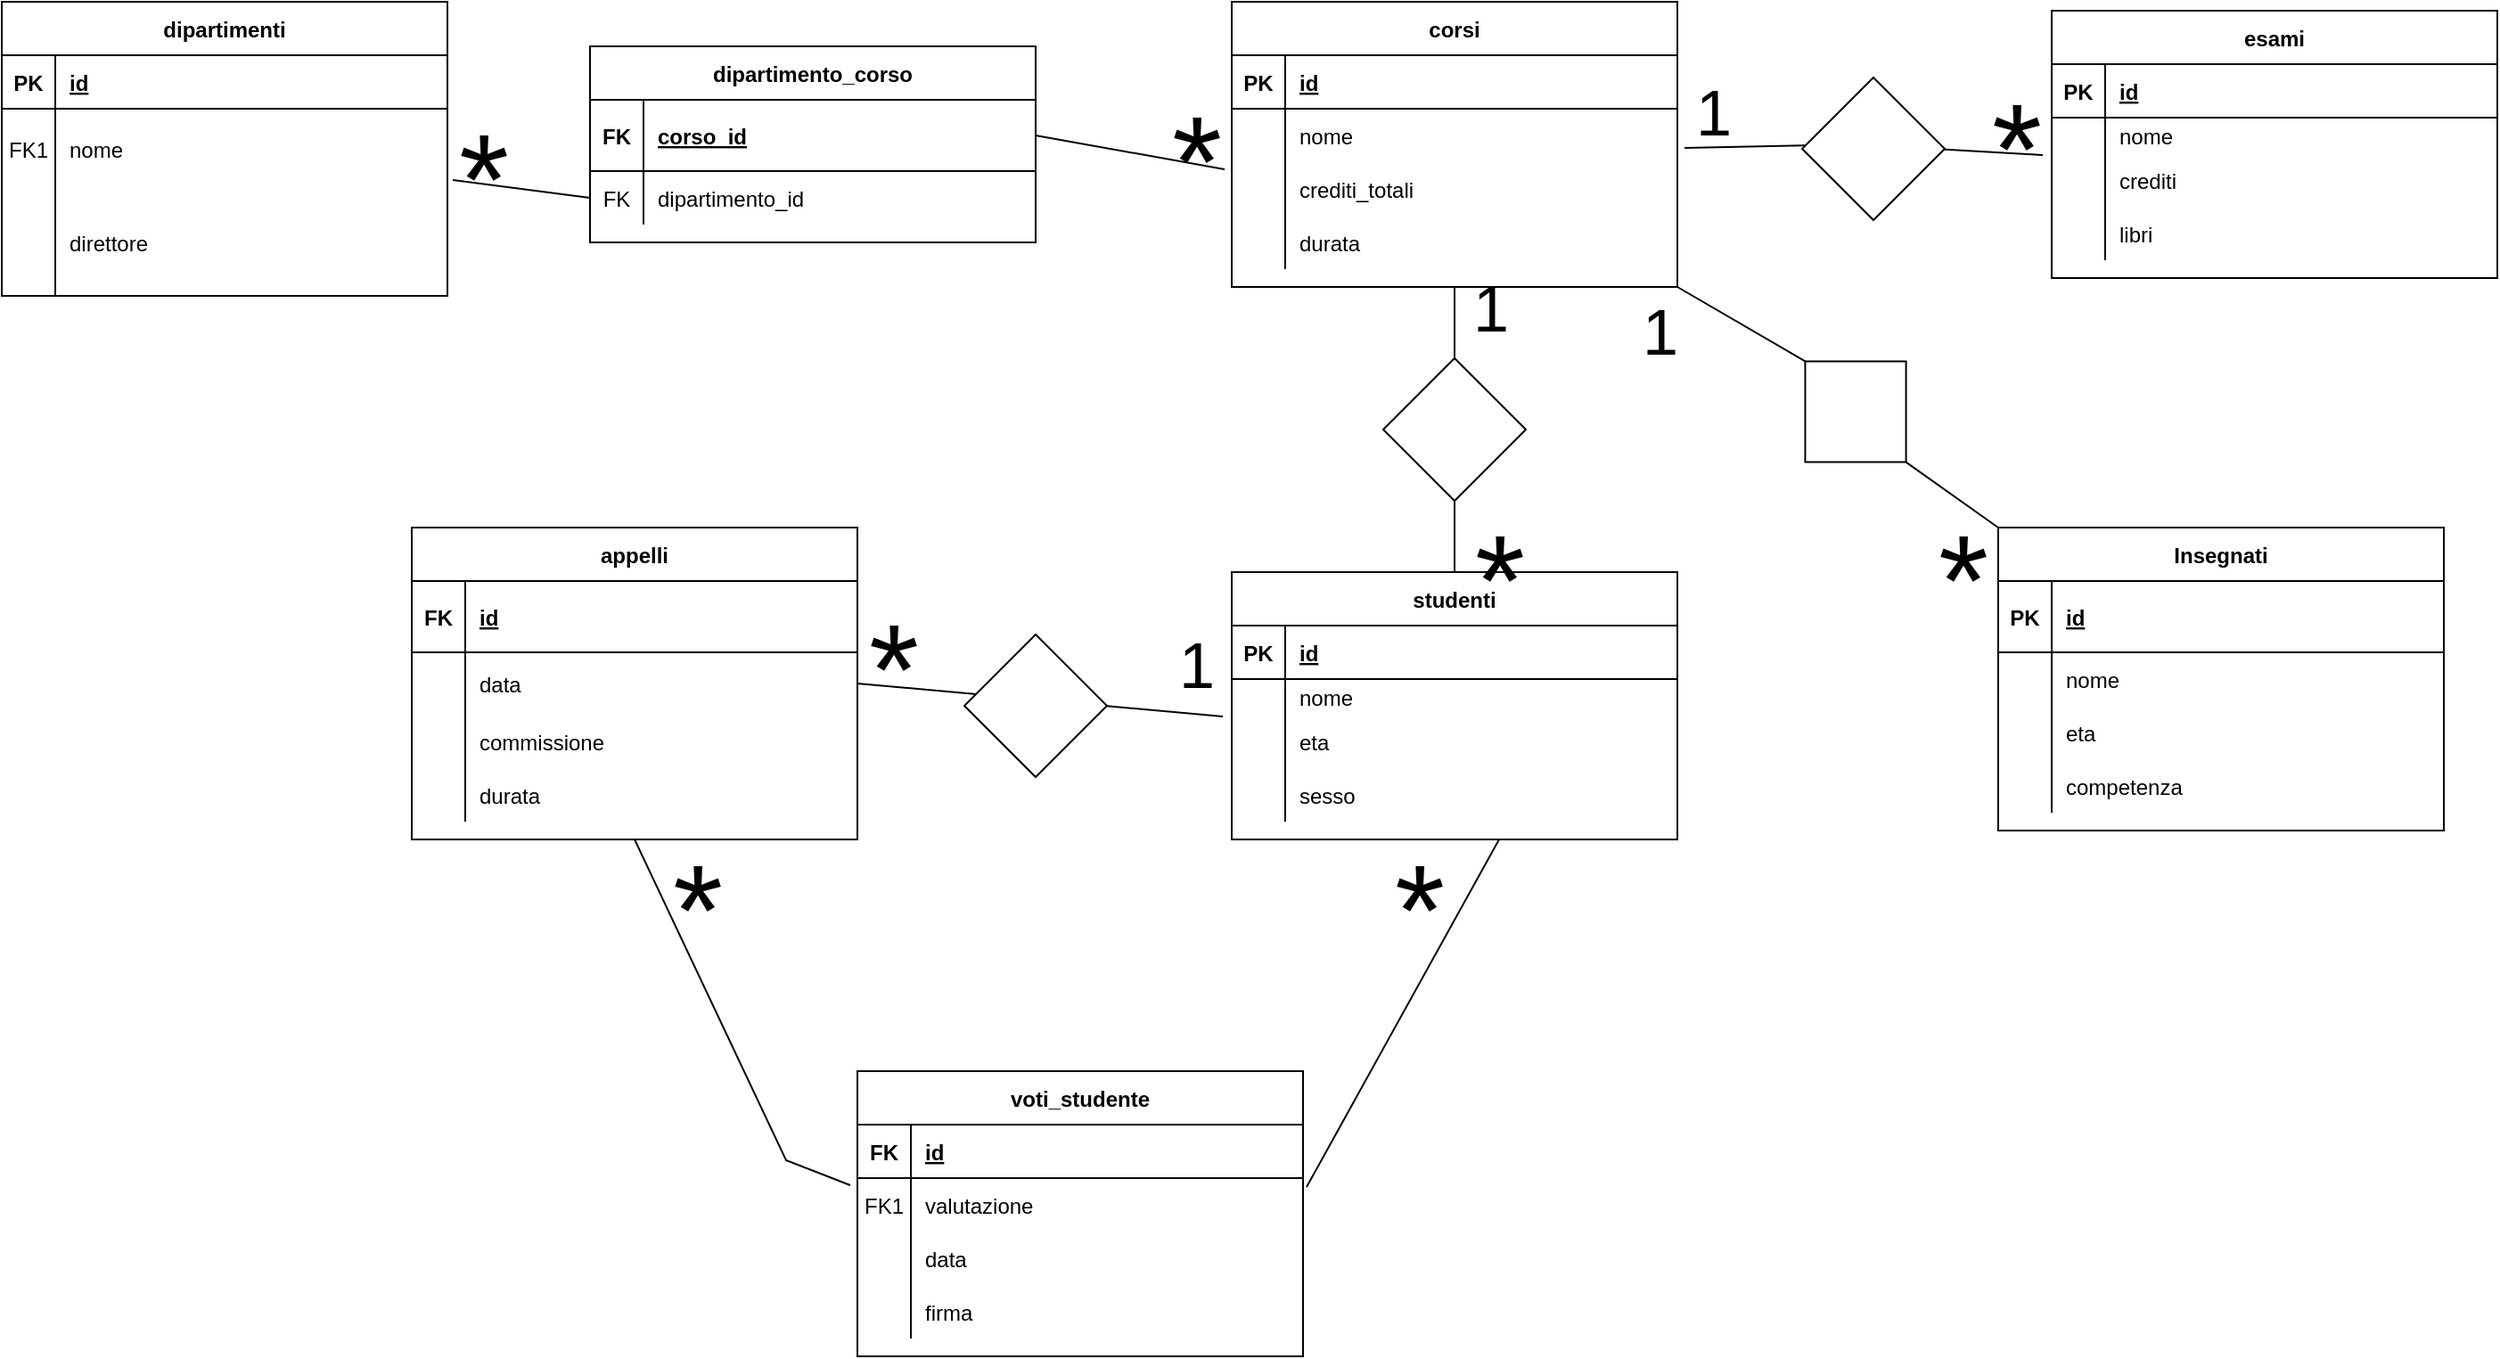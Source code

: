 <mxfile version="16.6.8" type="device"><diagram id="R2lEEEUBdFMjLlhIrx00" name="Page-1"><mxGraphModel dx="1776" dy="614" grid="1" gridSize="10" guides="1" tooltips="1" connect="1" arrows="1" fold="1" page="1" pageScale="1" pageWidth="850" pageHeight="1100" math="0" shadow="0" extFonts="Permanent Marker^https://fonts.googleapis.com/css?family=Permanent+Marker"><root><mxCell id="0"/><mxCell id="1" parent="0"/><mxCell id="C-vyLk0tnHw3VtMMgP7b-2" value="dipartimenti" style="shape=table;startSize=30;container=1;collapsible=1;childLayout=tableLayout;fixedRows=1;rowLines=0;fontStyle=1;align=center;resizeLast=1;" parent="1" vertex="1"><mxGeometry x="-20" y="40" width="250" height="165" as="geometry"/></mxCell><mxCell id="C-vyLk0tnHw3VtMMgP7b-3" value="" style="shape=partialRectangle;collapsible=0;dropTarget=0;pointerEvents=0;fillColor=none;points=[[0,0.5],[1,0.5]];portConstraint=eastwest;top=0;left=0;right=0;bottom=1;" parent="C-vyLk0tnHw3VtMMgP7b-2" vertex="1"><mxGeometry y="30" width="250" height="30" as="geometry"/></mxCell><mxCell id="C-vyLk0tnHw3VtMMgP7b-4" value="PK" style="shape=partialRectangle;overflow=hidden;connectable=0;fillColor=none;top=0;left=0;bottom=0;right=0;fontStyle=1;" parent="C-vyLk0tnHw3VtMMgP7b-3" vertex="1"><mxGeometry width="30" height="30" as="geometry"><mxRectangle width="30" height="30" as="alternateBounds"/></mxGeometry></mxCell><mxCell id="C-vyLk0tnHw3VtMMgP7b-5" value="id" style="shape=partialRectangle;overflow=hidden;connectable=0;fillColor=none;top=0;left=0;bottom=0;right=0;align=left;spacingLeft=6;fontStyle=5;" parent="C-vyLk0tnHw3VtMMgP7b-3" vertex="1"><mxGeometry x="30" width="220" height="30" as="geometry"><mxRectangle width="220" height="30" as="alternateBounds"/></mxGeometry></mxCell><mxCell id="C-vyLk0tnHw3VtMMgP7b-6" value="" style="shape=partialRectangle;collapsible=0;dropTarget=0;pointerEvents=0;fillColor=none;points=[[0,0.5],[1,0.5]];portConstraint=eastwest;top=0;left=0;right=0;bottom=0;" parent="C-vyLk0tnHw3VtMMgP7b-2" vertex="1"><mxGeometry y="60" width="250" height="45" as="geometry"/></mxCell><mxCell id="C-vyLk0tnHw3VtMMgP7b-7" value="FK1" style="shape=partialRectangle;overflow=hidden;connectable=0;fillColor=none;top=0;left=0;bottom=0;right=0;" parent="C-vyLk0tnHw3VtMMgP7b-6" vertex="1"><mxGeometry width="30" height="45" as="geometry"><mxRectangle width="30" height="45" as="alternateBounds"/></mxGeometry></mxCell><mxCell id="C-vyLk0tnHw3VtMMgP7b-8" value="nome" style="shape=partialRectangle;overflow=hidden;connectable=0;fillColor=none;top=0;left=0;bottom=0;right=0;align=left;spacingLeft=6;" parent="C-vyLk0tnHw3VtMMgP7b-6" vertex="1"><mxGeometry x="30" width="220" height="45" as="geometry"><mxRectangle width="220" height="45" as="alternateBounds"/></mxGeometry></mxCell><mxCell id="C-vyLk0tnHw3VtMMgP7b-9" value="" style="shape=partialRectangle;collapsible=0;dropTarget=0;pointerEvents=0;fillColor=none;points=[[0,0.5],[1,0.5]];portConstraint=eastwest;top=0;left=0;right=0;bottom=0;" parent="C-vyLk0tnHw3VtMMgP7b-2" vertex="1"><mxGeometry y="105" width="250" height="60" as="geometry"/></mxCell><mxCell id="C-vyLk0tnHw3VtMMgP7b-10" value="" style="shape=partialRectangle;overflow=hidden;connectable=0;fillColor=none;top=0;left=0;bottom=0;right=0;" parent="C-vyLk0tnHw3VtMMgP7b-9" vertex="1"><mxGeometry width="30" height="60" as="geometry"><mxRectangle width="30" height="60" as="alternateBounds"/></mxGeometry></mxCell><mxCell id="C-vyLk0tnHw3VtMMgP7b-11" value="direttore" style="shape=partialRectangle;overflow=hidden;connectable=0;fillColor=none;top=0;left=0;bottom=0;right=0;align=left;spacingLeft=6;" parent="C-vyLk0tnHw3VtMMgP7b-9" vertex="1"><mxGeometry x="30" width="220" height="60" as="geometry"><mxRectangle width="220" height="60" as="alternateBounds"/></mxGeometry></mxCell><mxCell id="C-vyLk0tnHw3VtMMgP7b-13" value="corsi" style="shape=table;startSize=30;container=1;collapsible=1;childLayout=tableLayout;fixedRows=1;rowLines=0;fontStyle=1;align=center;resizeLast=1;" parent="1" vertex="1"><mxGeometry x="670" y="40" width="250" height="160" as="geometry"/></mxCell><mxCell id="C-vyLk0tnHw3VtMMgP7b-14" value="" style="shape=partialRectangle;collapsible=0;dropTarget=0;pointerEvents=0;fillColor=none;points=[[0,0.5],[1,0.5]];portConstraint=eastwest;top=0;left=0;right=0;bottom=1;" parent="C-vyLk0tnHw3VtMMgP7b-13" vertex="1"><mxGeometry y="30" width="250" height="30" as="geometry"/></mxCell><mxCell id="C-vyLk0tnHw3VtMMgP7b-15" value="PK" style="shape=partialRectangle;overflow=hidden;connectable=0;fillColor=none;top=0;left=0;bottom=0;right=0;fontStyle=1;" parent="C-vyLk0tnHw3VtMMgP7b-14" vertex="1"><mxGeometry width="30" height="30" as="geometry"><mxRectangle width="30" height="30" as="alternateBounds"/></mxGeometry></mxCell><mxCell id="C-vyLk0tnHw3VtMMgP7b-16" value="id" style="shape=partialRectangle;overflow=hidden;connectable=0;fillColor=none;top=0;left=0;bottom=0;right=0;align=left;spacingLeft=6;fontStyle=5;" parent="C-vyLk0tnHw3VtMMgP7b-14" vertex="1"><mxGeometry x="30" width="220" height="30" as="geometry"><mxRectangle width="220" height="30" as="alternateBounds"/></mxGeometry></mxCell><mxCell id="C-vyLk0tnHw3VtMMgP7b-17" value="" style="shape=partialRectangle;collapsible=0;dropTarget=0;pointerEvents=0;fillColor=none;points=[[0,0.5],[1,0.5]];portConstraint=eastwest;top=0;left=0;right=0;bottom=0;" parent="C-vyLk0tnHw3VtMMgP7b-13" vertex="1"><mxGeometry y="60" width="250" height="30" as="geometry"/></mxCell><mxCell id="C-vyLk0tnHw3VtMMgP7b-18" value="" style="shape=partialRectangle;overflow=hidden;connectable=0;fillColor=none;top=0;left=0;bottom=0;right=0;" parent="C-vyLk0tnHw3VtMMgP7b-17" vertex="1"><mxGeometry width="30" height="30" as="geometry"><mxRectangle width="30" height="30" as="alternateBounds"/></mxGeometry></mxCell><mxCell id="C-vyLk0tnHw3VtMMgP7b-19" value="nome" style="shape=partialRectangle;overflow=hidden;connectable=0;fillColor=none;top=0;left=0;bottom=0;right=0;align=left;spacingLeft=6;" parent="C-vyLk0tnHw3VtMMgP7b-17" vertex="1"><mxGeometry x="30" width="220" height="30" as="geometry"><mxRectangle width="220" height="30" as="alternateBounds"/></mxGeometry></mxCell><mxCell id="17m4YTcG2_H-2pUgOj2N-7" value="" style="shape=partialRectangle;collapsible=0;dropTarget=0;pointerEvents=0;fillColor=none;points=[[0,0.5],[1,0.5]];portConstraint=eastwest;top=0;left=0;right=0;bottom=0;" vertex="1" parent="C-vyLk0tnHw3VtMMgP7b-13"><mxGeometry y="90" width="250" height="30" as="geometry"/></mxCell><mxCell id="17m4YTcG2_H-2pUgOj2N-8" value="" style="shape=partialRectangle;overflow=hidden;connectable=0;fillColor=none;top=0;left=0;bottom=0;right=0;" vertex="1" parent="17m4YTcG2_H-2pUgOj2N-7"><mxGeometry width="30" height="30" as="geometry"><mxRectangle width="30" height="30" as="alternateBounds"/></mxGeometry></mxCell><mxCell id="17m4YTcG2_H-2pUgOj2N-9" value="crediti_totali" style="shape=partialRectangle;overflow=hidden;connectable=0;fillColor=none;top=0;left=0;bottom=0;right=0;align=left;spacingLeft=6;" vertex="1" parent="17m4YTcG2_H-2pUgOj2N-7"><mxGeometry x="30" width="220" height="30" as="geometry"><mxRectangle width="220" height="30" as="alternateBounds"/></mxGeometry></mxCell><mxCell id="C-vyLk0tnHw3VtMMgP7b-20" value="" style="shape=partialRectangle;collapsible=0;dropTarget=0;pointerEvents=0;fillColor=none;points=[[0,0.5],[1,0.5]];portConstraint=eastwest;top=0;left=0;right=0;bottom=0;" parent="C-vyLk0tnHw3VtMMgP7b-13" vertex="1"><mxGeometry y="120" width="250" height="30" as="geometry"/></mxCell><mxCell id="C-vyLk0tnHw3VtMMgP7b-21" value="" style="shape=partialRectangle;overflow=hidden;connectable=0;fillColor=none;top=0;left=0;bottom=0;right=0;" parent="C-vyLk0tnHw3VtMMgP7b-20" vertex="1"><mxGeometry width="30" height="30" as="geometry"><mxRectangle width="30" height="30" as="alternateBounds"/></mxGeometry></mxCell><mxCell id="C-vyLk0tnHw3VtMMgP7b-22" value="durata" style="shape=partialRectangle;overflow=hidden;connectable=0;fillColor=none;top=0;left=0;bottom=0;right=0;align=left;spacingLeft=6;" parent="C-vyLk0tnHw3VtMMgP7b-20" vertex="1"><mxGeometry x="30" width="220" height="30" as="geometry"><mxRectangle width="220" height="30" as="alternateBounds"/></mxGeometry></mxCell><mxCell id="C-vyLk0tnHw3VtMMgP7b-23" value="Insegnati" style="shape=table;startSize=30;container=1;collapsible=1;childLayout=tableLayout;fixedRows=1;rowLines=0;fontStyle=1;align=center;resizeLast=1;" parent="1" vertex="1"><mxGeometry x="1100" y="335" width="250" height="170" as="geometry"/></mxCell><mxCell id="C-vyLk0tnHw3VtMMgP7b-24" value="" style="shape=partialRectangle;collapsible=0;dropTarget=0;pointerEvents=0;fillColor=none;points=[[0,0.5],[1,0.5]];portConstraint=eastwest;top=0;left=0;right=0;bottom=1;" parent="C-vyLk0tnHw3VtMMgP7b-23" vertex="1"><mxGeometry y="30" width="250" height="40" as="geometry"/></mxCell><mxCell id="C-vyLk0tnHw3VtMMgP7b-25" value="PK" style="shape=partialRectangle;overflow=hidden;connectable=0;fillColor=none;top=0;left=0;bottom=0;right=0;fontStyle=1;" parent="C-vyLk0tnHw3VtMMgP7b-24" vertex="1"><mxGeometry width="30" height="40" as="geometry"><mxRectangle width="30" height="40" as="alternateBounds"/></mxGeometry></mxCell><mxCell id="C-vyLk0tnHw3VtMMgP7b-26" value="id" style="shape=partialRectangle;overflow=hidden;connectable=0;fillColor=none;top=0;left=0;bottom=0;right=0;align=left;spacingLeft=6;fontStyle=5;" parent="C-vyLk0tnHw3VtMMgP7b-24" vertex="1"><mxGeometry x="30" width="220" height="40" as="geometry"><mxRectangle width="220" height="40" as="alternateBounds"/></mxGeometry></mxCell><mxCell id="C-vyLk0tnHw3VtMMgP7b-27" value="" style="shape=partialRectangle;collapsible=0;dropTarget=0;pointerEvents=0;fillColor=none;points=[[0,0.5],[1,0.5]];portConstraint=eastwest;top=0;left=0;right=0;bottom=0;" parent="C-vyLk0tnHw3VtMMgP7b-23" vertex="1"><mxGeometry y="70" width="250" height="30" as="geometry"/></mxCell><mxCell id="C-vyLk0tnHw3VtMMgP7b-28" value="" style="shape=partialRectangle;overflow=hidden;connectable=0;fillColor=none;top=0;left=0;bottom=0;right=0;" parent="C-vyLk0tnHw3VtMMgP7b-27" vertex="1"><mxGeometry width="30" height="30" as="geometry"><mxRectangle width="30" height="30" as="alternateBounds"/></mxGeometry></mxCell><mxCell id="C-vyLk0tnHw3VtMMgP7b-29" value="nome" style="shape=partialRectangle;overflow=hidden;connectable=0;fillColor=none;top=0;left=0;bottom=0;right=0;align=left;spacingLeft=6;" parent="C-vyLk0tnHw3VtMMgP7b-27" vertex="1"><mxGeometry x="30" width="220" height="30" as="geometry"><mxRectangle width="220" height="30" as="alternateBounds"/></mxGeometry></mxCell><mxCell id="17m4YTcG2_H-2pUgOj2N-23" value="" style="shape=partialRectangle;collapsible=0;dropTarget=0;pointerEvents=0;fillColor=none;points=[[0,0.5],[1,0.5]];portConstraint=eastwest;top=0;left=0;right=0;bottom=0;" vertex="1" parent="C-vyLk0tnHw3VtMMgP7b-23"><mxGeometry y="100" width="250" height="30" as="geometry"/></mxCell><mxCell id="17m4YTcG2_H-2pUgOj2N-24" value="" style="shape=partialRectangle;overflow=hidden;connectable=0;fillColor=none;top=0;left=0;bottom=0;right=0;" vertex="1" parent="17m4YTcG2_H-2pUgOj2N-23"><mxGeometry width="30" height="30" as="geometry"><mxRectangle width="30" height="30" as="alternateBounds"/></mxGeometry></mxCell><mxCell id="17m4YTcG2_H-2pUgOj2N-25" value="eta" style="shape=partialRectangle;overflow=hidden;connectable=0;fillColor=none;top=0;left=0;bottom=0;right=0;align=left;spacingLeft=6;" vertex="1" parent="17m4YTcG2_H-2pUgOj2N-23"><mxGeometry x="30" width="220" height="30" as="geometry"><mxRectangle width="220" height="30" as="alternateBounds"/></mxGeometry></mxCell><mxCell id="17m4YTcG2_H-2pUgOj2N-29" value="" style="shape=partialRectangle;collapsible=0;dropTarget=0;pointerEvents=0;fillColor=none;points=[[0,0.5],[1,0.5]];portConstraint=eastwest;top=0;left=0;right=0;bottom=0;" vertex="1" parent="C-vyLk0tnHw3VtMMgP7b-23"><mxGeometry y="130" width="250" height="30" as="geometry"/></mxCell><mxCell id="17m4YTcG2_H-2pUgOj2N-30" value="" style="shape=partialRectangle;overflow=hidden;connectable=0;fillColor=none;top=0;left=0;bottom=0;right=0;" vertex="1" parent="17m4YTcG2_H-2pUgOj2N-29"><mxGeometry width="30" height="30" as="geometry"><mxRectangle width="30" height="30" as="alternateBounds"/></mxGeometry></mxCell><mxCell id="17m4YTcG2_H-2pUgOj2N-31" value="competenza" style="shape=partialRectangle;overflow=hidden;connectable=0;fillColor=none;top=0;left=0;bottom=0;right=0;align=left;spacingLeft=6;" vertex="1" parent="17m4YTcG2_H-2pUgOj2N-29"><mxGeometry x="30" width="220" height="30" as="geometry"><mxRectangle width="220" height="30" as="alternateBounds"/></mxGeometry></mxCell><mxCell id="17m4YTcG2_H-2pUgOj2N-10" value="esami" style="shape=table;startSize=30;container=1;collapsible=1;childLayout=tableLayout;fixedRows=1;rowLines=0;fontStyle=1;align=center;resizeLast=1;" vertex="1" parent="1"><mxGeometry x="1130" y="45" width="250" height="150" as="geometry"/></mxCell><mxCell id="17m4YTcG2_H-2pUgOj2N-11" value="" style="shape=partialRectangle;collapsible=0;dropTarget=0;pointerEvents=0;fillColor=none;points=[[0,0.5],[1,0.5]];portConstraint=eastwest;top=0;left=0;right=0;bottom=1;" vertex="1" parent="17m4YTcG2_H-2pUgOj2N-10"><mxGeometry y="30" width="250" height="30" as="geometry"/></mxCell><mxCell id="17m4YTcG2_H-2pUgOj2N-12" value="PK" style="shape=partialRectangle;overflow=hidden;connectable=0;fillColor=none;top=0;left=0;bottom=0;right=0;fontStyle=1;" vertex="1" parent="17m4YTcG2_H-2pUgOj2N-11"><mxGeometry width="30" height="30" as="geometry"><mxRectangle width="30" height="30" as="alternateBounds"/></mxGeometry></mxCell><mxCell id="17m4YTcG2_H-2pUgOj2N-13" value="id" style="shape=partialRectangle;overflow=hidden;connectable=0;fillColor=none;top=0;left=0;bottom=0;right=0;align=left;spacingLeft=6;fontStyle=5;" vertex="1" parent="17m4YTcG2_H-2pUgOj2N-11"><mxGeometry x="30" width="220" height="30" as="geometry"><mxRectangle width="220" height="30" as="alternateBounds"/></mxGeometry></mxCell><mxCell id="17m4YTcG2_H-2pUgOj2N-14" value="" style="shape=partialRectangle;collapsible=0;dropTarget=0;pointerEvents=0;fillColor=none;points=[[0,0.5],[1,0.5]];portConstraint=eastwest;top=0;left=0;right=0;bottom=0;" vertex="1" parent="17m4YTcG2_H-2pUgOj2N-10"><mxGeometry y="60" width="250" height="20" as="geometry"/></mxCell><mxCell id="17m4YTcG2_H-2pUgOj2N-15" value="" style="shape=partialRectangle;overflow=hidden;connectable=0;fillColor=none;top=0;left=0;bottom=0;right=0;" vertex="1" parent="17m4YTcG2_H-2pUgOj2N-14"><mxGeometry width="30" height="20" as="geometry"><mxRectangle width="30" height="20" as="alternateBounds"/></mxGeometry></mxCell><mxCell id="17m4YTcG2_H-2pUgOj2N-16" value="nome" style="shape=partialRectangle;overflow=hidden;connectable=0;fillColor=none;top=0;left=0;bottom=0;right=0;align=left;spacingLeft=6;" vertex="1" parent="17m4YTcG2_H-2pUgOj2N-14"><mxGeometry x="30" width="220" height="20" as="geometry"><mxRectangle width="220" height="20" as="alternateBounds"/></mxGeometry></mxCell><mxCell id="17m4YTcG2_H-2pUgOj2N-17" value="" style="shape=partialRectangle;collapsible=0;dropTarget=0;pointerEvents=0;fillColor=none;points=[[0,0.5],[1,0.5]];portConstraint=eastwest;top=0;left=0;right=0;bottom=0;" vertex="1" parent="17m4YTcG2_H-2pUgOj2N-10"><mxGeometry y="80" width="250" height="30" as="geometry"/></mxCell><mxCell id="17m4YTcG2_H-2pUgOj2N-18" value="" style="shape=partialRectangle;overflow=hidden;connectable=0;fillColor=none;top=0;left=0;bottom=0;right=0;" vertex="1" parent="17m4YTcG2_H-2pUgOj2N-17"><mxGeometry width="30" height="30" as="geometry"><mxRectangle width="30" height="30" as="alternateBounds"/></mxGeometry></mxCell><mxCell id="17m4YTcG2_H-2pUgOj2N-19" value="crediti" style="shape=partialRectangle;overflow=hidden;connectable=0;fillColor=none;top=0;left=0;bottom=0;right=0;align=left;spacingLeft=6;" vertex="1" parent="17m4YTcG2_H-2pUgOj2N-17"><mxGeometry x="30" width="220" height="30" as="geometry"><mxRectangle width="220" height="30" as="alternateBounds"/></mxGeometry></mxCell><mxCell id="17m4YTcG2_H-2pUgOj2N-20" value="" style="shape=partialRectangle;collapsible=0;dropTarget=0;pointerEvents=0;fillColor=none;points=[[0,0.5],[1,0.5]];portConstraint=eastwest;top=0;left=0;right=0;bottom=0;" vertex="1" parent="17m4YTcG2_H-2pUgOj2N-10"><mxGeometry y="110" width="250" height="30" as="geometry"/></mxCell><mxCell id="17m4YTcG2_H-2pUgOj2N-21" value="" style="shape=partialRectangle;overflow=hidden;connectable=0;fillColor=none;top=0;left=0;bottom=0;right=0;" vertex="1" parent="17m4YTcG2_H-2pUgOj2N-20"><mxGeometry width="30" height="30" as="geometry"><mxRectangle width="30" height="30" as="alternateBounds"/></mxGeometry></mxCell><mxCell id="17m4YTcG2_H-2pUgOj2N-22" value="libri" style="shape=partialRectangle;overflow=hidden;connectable=0;fillColor=none;top=0;left=0;bottom=0;right=0;align=left;spacingLeft=6;" vertex="1" parent="17m4YTcG2_H-2pUgOj2N-20"><mxGeometry x="30" width="220" height="30" as="geometry"><mxRectangle width="220" height="30" as="alternateBounds"/></mxGeometry></mxCell><mxCell id="17m4YTcG2_H-2pUgOj2N-32" value="appelli" style="shape=table;startSize=30;container=1;collapsible=1;childLayout=tableLayout;fixedRows=1;rowLines=0;fontStyle=1;align=center;resizeLast=1;" vertex="1" parent="1"><mxGeometry x="210" y="335" width="250" height="175" as="geometry"/></mxCell><mxCell id="17m4YTcG2_H-2pUgOj2N-33" value="" style="shape=partialRectangle;collapsible=0;dropTarget=0;pointerEvents=0;fillColor=none;points=[[0,0.5],[1,0.5]];portConstraint=eastwest;top=0;left=0;right=0;bottom=1;" vertex="1" parent="17m4YTcG2_H-2pUgOj2N-32"><mxGeometry y="30" width="250" height="40" as="geometry"/></mxCell><mxCell id="17m4YTcG2_H-2pUgOj2N-34" value="FK" style="shape=partialRectangle;overflow=hidden;connectable=0;fillColor=none;top=0;left=0;bottom=0;right=0;fontStyle=1;" vertex="1" parent="17m4YTcG2_H-2pUgOj2N-33"><mxGeometry width="30" height="40" as="geometry"><mxRectangle width="30" height="40" as="alternateBounds"/></mxGeometry></mxCell><mxCell id="17m4YTcG2_H-2pUgOj2N-35" value="id" style="shape=partialRectangle;overflow=hidden;connectable=0;fillColor=none;top=0;left=0;bottom=0;right=0;align=left;spacingLeft=6;fontStyle=5;" vertex="1" parent="17m4YTcG2_H-2pUgOj2N-33"><mxGeometry x="30" width="220" height="40" as="geometry"><mxRectangle width="220" height="40" as="alternateBounds"/></mxGeometry></mxCell><mxCell id="17m4YTcG2_H-2pUgOj2N-36" value="" style="shape=partialRectangle;collapsible=0;dropTarget=0;pointerEvents=0;fillColor=none;points=[[0,0.5],[1,0.5]];portConstraint=eastwest;top=0;left=0;right=0;bottom=0;" vertex="1" parent="17m4YTcG2_H-2pUgOj2N-32"><mxGeometry y="70" width="250" height="35" as="geometry"/></mxCell><mxCell id="17m4YTcG2_H-2pUgOj2N-37" value="" style="shape=partialRectangle;overflow=hidden;connectable=0;fillColor=none;top=0;left=0;bottom=0;right=0;" vertex="1" parent="17m4YTcG2_H-2pUgOj2N-36"><mxGeometry width="30" height="35" as="geometry"><mxRectangle width="30" height="35" as="alternateBounds"/></mxGeometry></mxCell><mxCell id="17m4YTcG2_H-2pUgOj2N-38" value="data" style="shape=partialRectangle;overflow=hidden;connectable=0;fillColor=none;top=0;left=0;bottom=0;right=0;align=left;spacingLeft=6;" vertex="1" parent="17m4YTcG2_H-2pUgOj2N-36"><mxGeometry x="30" width="220" height="35" as="geometry"><mxRectangle width="220" height="35" as="alternateBounds"/></mxGeometry></mxCell><mxCell id="17m4YTcG2_H-2pUgOj2N-39" value="" style="shape=partialRectangle;collapsible=0;dropTarget=0;pointerEvents=0;fillColor=none;points=[[0,0.5],[1,0.5]];portConstraint=eastwest;top=0;left=0;right=0;bottom=0;" vertex="1" parent="17m4YTcG2_H-2pUgOj2N-32"><mxGeometry y="105" width="250" height="30" as="geometry"/></mxCell><mxCell id="17m4YTcG2_H-2pUgOj2N-40" value="" style="shape=partialRectangle;overflow=hidden;connectable=0;fillColor=none;top=0;left=0;bottom=0;right=0;" vertex="1" parent="17m4YTcG2_H-2pUgOj2N-39"><mxGeometry width="30" height="30" as="geometry"><mxRectangle width="30" height="30" as="alternateBounds"/></mxGeometry></mxCell><mxCell id="17m4YTcG2_H-2pUgOj2N-41" value="commissione" style="shape=partialRectangle;overflow=hidden;connectable=0;fillColor=none;top=0;left=0;bottom=0;right=0;align=left;spacingLeft=6;" vertex="1" parent="17m4YTcG2_H-2pUgOj2N-39"><mxGeometry x="30" width="220" height="30" as="geometry"><mxRectangle width="220" height="30" as="alternateBounds"/></mxGeometry></mxCell><mxCell id="17m4YTcG2_H-2pUgOj2N-42" value="" style="shape=partialRectangle;collapsible=0;dropTarget=0;pointerEvents=0;fillColor=none;points=[[0,0.5],[1,0.5]];portConstraint=eastwest;top=0;left=0;right=0;bottom=0;" vertex="1" parent="17m4YTcG2_H-2pUgOj2N-32"><mxGeometry y="135" width="250" height="30" as="geometry"/></mxCell><mxCell id="17m4YTcG2_H-2pUgOj2N-43" value="" style="shape=partialRectangle;overflow=hidden;connectable=0;fillColor=none;top=0;left=0;bottom=0;right=0;" vertex="1" parent="17m4YTcG2_H-2pUgOj2N-42"><mxGeometry width="30" height="30" as="geometry"><mxRectangle width="30" height="30" as="alternateBounds"/></mxGeometry></mxCell><mxCell id="17m4YTcG2_H-2pUgOj2N-44" value="durata" style="shape=partialRectangle;overflow=hidden;connectable=0;fillColor=none;top=0;left=0;bottom=0;right=0;align=left;spacingLeft=6;" vertex="1" parent="17m4YTcG2_H-2pUgOj2N-42"><mxGeometry x="30" width="220" height="30" as="geometry"><mxRectangle width="220" height="30" as="alternateBounds"/></mxGeometry></mxCell><mxCell id="17m4YTcG2_H-2pUgOj2N-45" value="studenti" style="shape=table;startSize=30;container=1;collapsible=1;childLayout=tableLayout;fixedRows=1;rowLines=0;fontStyle=1;align=center;resizeLast=1;" vertex="1" parent="1"><mxGeometry x="670" y="360" width="250" height="150" as="geometry"/></mxCell><mxCell id="17m4YTcG2_H-2pUgOj2N-46" value="" style="shape=partialRectangle;collapsible=0;dropTarget=0;pointerEvents=0;fillColor=none;points=[[0,0.5],[1,0.5]];portConstraint=eastwest;top=0;left=0;right=0;bottom=1;" vertex="1" parent="17m4YTcG2_H-2pUgOj2N-45"><mxGeometry y="30" width="250" height="30" as="geometry"/></mxCell><mxCell id="17m4YTcG2_H-2pUgOj2N-47" value="PK" style="shape=partialRectangle;overflow=hidden;connectable=0;fillColor=none;top=0;left=0;bottom=0;right=0;fontStyle=1;" vertex="1" parent="17m4YTcG2_H-2pUgOj2N-46"><mxGeometry width="30" height="30" as="geometry"><mxRectangle width="30" height="30" as="alternateBounds"/></mxGeometry></mxCell><mxCell id="17m4YTcG2_H-2pUgOj2N-48" value="id" style="shape=partialRectangle;overflow=hidden;connectable=0;fillColor=none;top=0;left=0;bottom=0;right=0;align=left;spacingLeft=6;fontStyle=5;" vertex="1" parent="17m4YTcG2_H-2pUgOj2N-46"><mxGeometry x="30" width="220" height="30" as="geometry"><mxRectangle width="220" height="30" as="alternateBounds"/></mxGeometry></mxCell><mxCell id="17m4YTcG2_H-2pUgOj2N-49" value="" style="shape=partialRectangle;collapsible=0;dropTarget=0;pointerEvents=0;fillColor=none;points=[[0,0.5],[1,0.5]];portConstraint=eastwest;top=0;left=0;right=0;bottom=0;" vertex="1" parent="17m4YTcG2_H-2pUgOj2N-45"><mxGeometry y="60" width="250" height="20" as="geometry"/></mxCell><mxCell id="17m4YTcG2_H-2pUgOj2N-50" value="" style="shape=partialRectangle;overflow=hidden;connectable=0;fillColor=none;top=0;left=0;bottom=0;right=0;" vertex="1" parent="17m4YTcG2_H-2pUgOj2N-49"><mxGeometry width="30" height="20" as="geometry"><mxRectangle width="30" height="20" as="alternateBounds"/></mxGeometry></mxCell><mxCell id="17m4YTcG2_H-2pUgOj2N-51" value="nome" style="shape=partialRectangle;overflow=hidden;connectable=0;fillColor=none;top=0;left=0;bottom=0;right=0;align=left;spacingLeft=6;" vertex="1" parent="17m4YTcG2_H-2pUgOj2N-49"><mxGeometry x="30" width="220" height="20" as="geometry"><mxRectangle width="220" height="20" as="alternateBounds"/></mxGeometry></mxCell><mxCell id="17m4YTcG2_H-2pUgOj2N-52" value="" style="shape=partialRectangle;collapsible=0;dropTarget=0;pointerEvents=0;fillColor=none;points=[[0,0.5],[1,0.5]];portConstraint=eastwest;top=0;left=0;right=0;bottom=0;" vertex="1" parent="17m4YTcG2_H-2pUgOj2N-45"><mxGeometry y="80" width="250" height="30" as="geometry"/></mxCell><mxCell id="17m4YTcG2_H-2pUgOj2N-53" value="" style="shape=partialRectangle;overflow=hidden;connectable=0;fillColor=none;top=0;left=0;bottom=0;right=0;" vertex="1" parent="17m4YTcG2_H-2pUgOj2N-52"><mxGeometry width="30" height="30" as="geometry"><mxRectangle width="30" height="30" as="alternateBounds"/></mxGeometry></mxCell><mxCell id="17m4YTcG2_H-2pUgOj2N-54" value="eta" style="shape=partialRectangle;overflow=hidden;connectable=0;fillColor=none;top=0;left=0;bottom=0;right=0;align=left;spacingLeft=6;" vertex="1" parent="17m4YTcG2_H-2pUgOj2N-52"><mxGeometry x="30" width="220" height="30" as="geometry"><mxRectangle width="220" height="30" as="alternateBounds"/></mxGeometry></mxCell><mxCell id="17m4YTcG2_H-2pUgOj2N-55" value="" style="shape=partialRectangle;collapsible=0;dropTarget=0;pointerEvents=0;fillColor=none;points=[[0,0.5],[1,0.5]];portConstraint=eastwest;top=0;left=0;right=0;bottom=0;" vertex="1" parent="17m4YTcG2_H-2pUgOj2N-45"><mxGeometry y="110" width="250" height="30" as="geometry"/></mxCell><mxCell id="17m4YTcG2_H-2pUgOj2N-56" value="" style="shape=partialRectangle;overflow=hidden;connectable=0;fillColor=none;top=0;left=0;bottom=0;right=0;" vertex="1" parent="17m4YTcG2_H-2pUgOj2N-55"><mxGeometry width="30" height="30" as="geometry"><mxRectangle width="30" height="30" as="alternateBounds"/></mxGeometry></mxCell><mxCell id="17m4YTcG2_H-2pUgOj2N-57" value="sesso" style="shape=partialRectangle;overflow=hidden;connectable=0;fillColor=none;top=0;left=0;bottom=0;right=0;align=left;spacingLeft=6;" vertex="1" parent="17m4YTcG2_H-2pUgOj2N-55"><mxGeometry x="30" width="220" height="30" as="geometry"><mxRectangle width="220" height="30" as="alternateBounds"/></mxGeometry></mxCell><mxCell id="17m4YTcG2_H-2pUgOj2N-58" value="voti_studente" style="shape=table;startSize=30;container=1;collapsible=1;childLayout=tableLayout;fixedRows=1;rowLines=0;fontStyle=1;align=center;resizeLast=1;" vertex="1" parent="1"><mxGeometry x="460" y="640" width="250" height="160" as="geometry"/></mxCell><mxCell id="17m4YTcG2_H-2pUgOj2N-59" value="" style="shape=partialRectangle;collapsible=0;dropTarget=0;pointerEvents=0;fillColor=none;points=[[0,0.5],[1,0.5]];portConstraint=eastwest;top=0;left=0;right=0;bottom=1;" vertex="1" parent="17m4YTcG2_H-2pUgOj2N-58"><mxGeometry y="30" width="250" height="30" as="geometry"/></mxCell><mxCell id="17m4YTcG2_H-2pUgOj2N-60" value="FK" style="shape=partialRectangle;overflow=hidden;connectable=0;fillColor=none;top=0;left=0;bottom=0;right=0;fontStyle=1;" vertex="1" parent="17m4YTcG2_H-2pUgOj2N-59"><mxGeometry width="30" height="30" as="geometry"><mxRectangle width="30" height="30" as="alternateBounds"/></mxGeometry></mxCell><mxCell id="17m4YTcG2_H-2pUgOj2N-61" value="id" style="shape=partialRectangle;overflow=hidden;connectable=0;fillColor=none;top=0;left=0;bottom=0;right=0;align=left;spacingLeft=6;fontStyle=5;" vertex="1" parent="17m4YTcG2_H-2pUgOj2N-59"><mxGeometry x="30" width="220" height="30" as="geometry"><mxRectangle width="220" height="30" as="alternateBounds"/></mxGeometry></mxCell><mxCell id="17m4YTcG2_H-2pUgOj2N-62" value="" style="shape=partialRectangle;collapsible=0;dropTarget=0;pointerEvents=0;fillColor=none;points=[[0,0.5],[1,0.5]];portConstraint=eastwest;top=0;left=0;right=0;bottom=0;" vertex="1" parent="17m4YTcG2_H-2pUgOj2N-58"><mxGeometry y="60" width="250" height="30" as="geometry"/></mxCell><mxCell id="17m4YTcG2_H-2pUgOj2N-63" value="FK1" style="shape=partialRectangle;overflow=hidden;connectable=0;fillColor=none;top=0;left=0;bottom=0;right=0;" vertex="1" parent="17m4YTcG2_H-2pUgOj2N-62"><mxGeometry width="30" height="30" as="geometry"><mxRectangle width="30" height="30" as="alternateBounds"/></mxGeometry></mxCell><mxCell id="17m4YTcG2_H-2pUgOj2N-64" value="valutazione" style="shape=partialRectangle;overflow=hidden;connectable=0;fillColor=none;top=0;left=0;bottom=0;right=0;align=left;spacingLeft=6;" vertex="1" parent="17m4YTcG2_H-2pUgOj2N-62"><mxGeometry x="30" width="220" height="30" as="geometry"><mxRectangle width="220" height="30" as="alternateBounds"/></mxGeometry></mxCell><mxCell id="17m4YTcG2_H-2pUgOj2N-65" value="" style="shape=partialRectangle;collapsible=0;dropTarget=0;pointerEvents=0;fillColor=none;points=[[0,0.5],[1,0.5]];portConstraint=eastwest;top=0;left=0;right=0;bottom=0;" vertex="1" parent="17m4YTcG2_H-2pUgOj2N-58"><mxGeometry y="90" width="250" height="30" as="geometry"/></mxCell><mxCell id="17m4YTcG2_H-2pUgOj2N-66" value="" style="shape=partialRectangle;overflow=hidden;connectable=0;fillColor=none;top=0;left=0;bottom=0;right=0;" vertex="1" parent="17m4YTcG2_H-2pUgOj2N-65"><mxGeometry width="30" height="30" as="geometry"><mxRectangle width="30" height="30" as="alternateBounds"/></mxGeometry></mxCell><mxCell id="17m4YTcG2_H-2pUgOj2N-67" value="data" style="shape=partialRectangle;overflow=hidden;connectable=0;fillColor=none;top=0;left=0;bottom=0;right=0;align=left;spacingLeft=6;" vertex="1" parent="17m4YTcG2_H-2pUgOj2N-65"><mxGeometry x="30" width="220" height="30" as="geometry"><mxRectangle width="220" height="30" as="alternateBounds"/></mxGeometry></mxCell><mxCell id="17m4YTcG2_H-2pUgOj2N-68" value="" style="shape=partialRectangle;collapsible=0;dropTarget=0;pointerEvents=0;fillColor=none;points=[[0,0.5],[1,0.5]];portConstraint=eastwest;top=0;left=0;right=0;bottom=0;" vertex="1" parent="17m4YTcG2_H-2pUgOj2N-58"><mxGeometry y="120" width="250" height="30" as="geometry"/></mxCell><mxCell id="17m4YTcG2_H-2pUgOj2N-69" value="" style="shape=partialRectangle;overflow=hidden;connectable=0;fillColor=none;top=0;left=0;bottom=0;right=0;" vertex="1" parent="17m4YTcG2_H-2pUgOj2N-68"><mxGeometry width="30" height="30" as="geometry"><mxRectangle width="30" height="30" as="alternateBounds"/></mxGeometry></mxCell><mxCell id="17m4YTcG2_H-2pUgOj2N-70" value="firma" style="shape=partialRectangle;overflow=hidden;connectable=0;fillColor=none;top=0;left=0;bottom=0;right=0;align=left;spacingLeft=6;" vertex="1" parent="17m4YTcG2_H-2pUgOj2N-68"><mxGeometry x="30" width="220" height="30" as="geometry"><mxRectangle width="220" height="30" as="alternateBounds"/></mxGeometry></mxCell><mxCell id="17m4YTcG2_H-2pUgOj2N-71" value="dipartimento_corso" style="shape=table;startSize=30;container=1;collapsible=1;childLayout=tableLayout;fixedRows=1;rowLines=0;fontStyle=1;align=center;resizeLast=1;" vertex="1" parent="1"><mxGeometry x="310" y="65" width="250" height="110" as="geometry"/></mxCell><mxCell id="17m4YTcG2_H-2pUgOj2N-72" value="" style="shape=partialRectangle;collapsible=0;dropTarget=0;pointerEvents=0;fillColor=none;points=[[0,0.5],[1,0.5]];portConstraint=eastwest;top=0;left=0;right=0;bottom=1;" vertex="1" parent="17m4YTcG2_H-2pUgOj2N-71"><mxGeometry y="30" width="250" height="40" as="geometry"/></mxCell><mxCell id="17m4YTcG2_H-2pUgOj2N-73" value="FK" style="shape=partialRectangle;overflow=hidden;connectable=0;fillColor=none;top=0;left=0;bottom=0;right=0;fontStyle=1;" vertex="1" parent="17m4YTcG2_H-2pUgOj2N-72"><mxGeometry width="30" height="40" as="geometry"><mxRectangle width="30" height="40" as="alternateBounds"/></mxGeometry></mxCell><mxCell id="17m4YTcG2_H-2pUgOj2N-74" value="corso_id" style="shape=partialRectangle;overflow=hidden;connectable=0;fillColor=none;top=0;left=0;bottom=0;right=0;align=left;spacingLeft=6;fontStyle=5;" vertex="1" parent="17m4YTcG2_H-2pUgOj2N-72"><mxGeometry x="30" width="220" height="40" as="geometry"><mxRectangle width="220" height="40" as="alternateBounds"/></mxGeometry></mxCell><mxCell id="17m4YTcG2_H-2pUgOj2N-75" value="" style="shape=partialRectangle;collapsible=0;dropTarget=0;pointerEvents=0;fillColor=none;points=[[0,0.5],[1,0.5]];portConstraint=eastwest;top=0;left=0;right=0;bottom=0;" vertex="1" parent="17m4YTcG2_H-2pUgOj2N-71"><mxGeometry y="70" width="250" height="30" as="geometry"/></mxCell><mxCell id="17m4YTcG2_H-2pUgOj2N-76" value="FK" style="shape=partialRectangle;overflow=hidden;connectable=0;fillColor=none;top=0;left=0;bottom=0;right=0;" vertex="1" parent="17m4YTcG2_H-2pUgOj2N-75"><mxGeometry width="30" height="30" as="geometry"><mxRectangle width="30" height="30" as="alternateBounds"/></mxGeometry></mxCell><mxCell id="17m4YTcG2_H-2pUgOj2N-77" value="dipartimento_id" style="shape=partialRectangle;overflow=hidden;connectable=0;fillColor=none;top=0;left=0;bottom=0;right=0;align=left;spacingLeft=6;" vertex="1" parent="17m4YTcG2_H-2pUgOj2N-75"><mxGeometry x="30" width="220" height="30" as="geometry"><mxRectangle width="220" height="30" as="alternateBounds"/></mxGeometry></mxCell><mxCell id="17m4YTcG2_H-2pUgOj2N-86" value="" style="endArrow=none;html=1;rounded=0;exitX=1.012;exitY=0.889;exitDx=0;exitDy=0;exitPerimeter=0;entryX=0;entryY=0.5;entryDx=0;entryDy=0;" edge="1" parent="1" source="C-vyLk0tnHw3VtMMgP7b-6" target="17m4YTcG2_H-2pUgOj2N-75"><mxGeometry width="50" height="50" relative="1" as="geometry"><mxPoint x="430" y="340" as="sourcePoint"/><mxPoint x="480" y="290" as="targetPoint"/></mxGeometry></mxCell><mxCell id="17m4YTcG2_H-2pUgOj2N-87" value="" style="endArrow=none;html=1;rounded=0;entryX=-0.016;entryY=0.133;entryDx=0;entryDy=0;entryPerimeter=0;exitX=1;exitY=0.5;exitDx=0;exitDy=0;" edge="1" parent="1" source="17m4YTcG2_H-2pUgOj2N-72" target="17m4YTcG2_H-2pUgOj2N-7"><mxGeometry width="50" height="50" relative="1" as="geometry"><mxPoint x="430" y="340" as="sourcePoint"/><mxPoint x="480" y="290" as="targetPoint"/></mxGeometry></mxCell><mxCell id="X1ql7quZ4VoLvol964Qc-2" value="&lt;font style=&quot;font-size: 72px&quot;&gt;*&lt;/font&gt;" style="text;html=1;align=center;verticalAlign=middle;resizable=0;points=[];autosize=1;strokeColor=none;fillColor=none;" vertex="1" parent="1"><mxGeometry x="230" y="120" width="40" height="40" as="geometry"/></mxCell><mxCell id="X1ql7quZ4VoLvol964Qc-3" value="&lt;font style=&quot;font-size: 72px&quot;&gt;*&lt;/font&gt;" style="text;html=1;align=center;verticalAlign=middle;resizable=0;points=[];autosize=1;strokeColor=none;fillColor=none;" vertex="1" parent="1"><mxGeometry x="630" y="110" width="40" height="40" as="geometry"/></mxCell><mxCell id="X1ql7quZ4VoLvol964Qc-4" value="" style="endArrow=none;html=1;rounded=0;fontSize=72;entryX=-0.02;entryY=0.033;entryDx=0;entryDy=0;entryPerimeter=0;exitX=1.016;exitY=0.733;exitDx=0;exitDy=0;exitPerimeter=0;" edge="1" parent="1" source="C-vyLk0tnHw3VtMMgP7b-17" target="17m4YTcG2_H-2pUgOj2N-17"><mxGeometry width="50" height="50" relative="1" as="geometry"><mxPoint x="1140" y="280" as="sourcePoint"/><mxPoint x="1190" y="230" as="targetPoint"/><Array as="points"><mxPoint x="1020" y="120"/></Array></mxGeometry></mxCell><mxCell id="X1ql7quZ4VoLvol964Qc-5" value="" style="rhombus;whiteSpace=wrap;html=1;fontSize=72;" vertex="1" parent="1"><mxGeometry x="990" y="82.5" width="80" height="80" as="geometry"/></mxCell><mxCell id="X1ql7quZ4VoLvol964Qc-6" value="&lt;font style=&quot;font-size: 36px&quot;&gt;1&lt;/font&gt;" style="text;html=1;align=center;verticalAlign=middle;resizable=0;points=[];autosize=1;strokeColor=none;fillColor=none;fontSize=72;" vertex="1" parent="1"><mxGeometry x="920" y="40" width="40" height="100" as="geometry"/></mxCell><mxCell id="X1ql7quZ4VoLvol964Qc-7" value="&lt;font style=&quot;font-size: 72px&quot;&gt;*&lt;/font&gt;" style="text;html=1;align=center;verticalAlign=middle;resizable=0;points=[];autosize=1;strokeColor=none;fillColor=none;" vertex="1" parent="1"><mxGeometry x="1090" y="102.5" width="40" height="40" as="geometry"/></mxCell><mxCell id="X1ql7quZ4VoLvol964Qc-8" value="" style="endArrow=none;html=1;rounded=0;fontSize=36;entryX=0.5;entryY=1;entryDx=0;entryDy=0;exitX=0.5;exitY=0;exitDx=0;exitDy=0;" edge="1" parent="1" source="17m4YTcG2_H-2pUgOj2N-45" target="C-vyLk0tnHw3VtMMgP7b-13"><mxGeometry width="50" height="50" relative="1" as="geometry"><mxPoint x="870" y="280" as="sourcePoint"/><mxPoint x="920" y="230" as="targetPoint"/></mxGeometry></mxCell><mxCell id="X1ql7quZ4VoLvol964Qc-9" value="" style="rhombus;whiteSpace=wrap;html=1;fontSize=36;" vertex="1" parent="1"><mxGeometry x="755" y="240" width="80" height="80" as="geometry"/></mxCell><mxCell id="X1ql7quZ4VoLvol964Qc-10" value="&lt;font style=&quot;font-size: 36px&quot;&gt;1&lt;/font&gt;" style="text;html=1;align=center;verticalAlign=middle;resizable=0;points=[];autosize=1;strokeColor=none;fillColor=none;fontSize=72;" vertex="1" parent="1"><mxGeometry x="795" y="150" width="40" height="100" as="geometry"/></mxCell><mxCell id="X1ql7quZ4VoLvol964Qc-11" value="&lt;font style=&quot;font-size: 72px&quot;&gt;*&lt;/font&gt;" style="text;html=1;align=center;verticalAlign=middle;resizable=0;points=[];autosize=1;strokeColor=none;fillColor=none;" vertex="1" parent="1"><mxGeometry x="800" y="345" width="40" height="40" as="geometry"/></mxCell><mxCell id="X1ql7quZ4VoLvol964Qc-12" value="" style="endArrow=none;html=1;rounded=0;fontSize=36;entryX=-0.02;entryY=0.033;entryDx=0;entryDy=0;entryPerimeter=0;exitX=1;exitY=0.5;exitDx=0;exitDy=0;" edge="1" parent="1" source="17m4YTcG2_H-2pUgOj2N-36" target="17m4YTcG2_H-2pUgOj2N-52"><mxGeometry width="50" height="50" relative="1" as="geometry"><mxPoint x="310" y="390" as="sourcePoint"/><mxPoint x="360" y="340" as="targetPoint"/></mxGeometry></mxCell><mxCell id="X1ql7quZ4VoLvol964Qc-13" value="" style="rhombus;whiteSpace=wrap;html=1;fontSize=36;" vertex="1" parent="1"><mxGeometry x="520" y="395" width="80" height="80" as="geometry"/></mxCell><mxCell id="X1ql7quZ4VoLvol964Qc-14" value="&lt;font style=&quot;font-size: 72px&quot;&gt;*&lt;/font&gt;" style="text;html=1;align=center;verticalAlign=middle;resizable=0;points=[];autosize=1;strokeColor=none;fillColor=none;" vertex="1" parent="1"><mxGeometry x="460" y="395" width="40" height="40" as="geometry"/></mxCell><mxCell id="X1ql7quZ4VoLvol964Qc-15" value="&lt;font style=&quot;font-size: 36px&quot;&gt;1&lt;/font&gt;" style="text;html=1;align=center;verticalAlign=middle;resizable=0;points=[];autosize=1;strokeColor=none;fillColor=none;fontSize=72;" vertex="1" parent="1"><mxGeometry x="630" y="350" width="40" height="100" as="geometry"/></mxCell><mxCell id="X1ql7quZ4VoLvol964Qc-16" value="" style="endArrow=none;html=1;rounded=0;fontSize=36;entryX=-0.016;entryY=0.133;entryDx=0;entryDy=0;entryPerimeter=0;exitX=0.5;exitY=1;exitDx=0;exitDy=0;" edge="1" parent="1" source="17m4YTcG2_H-2pUgOj2N-32" target="17m4YTcG2_H-2pUgOj2N-62"><mxGeometry width="50" height="50" relative="1" as="geometry"><mxPoint x="420" y="550" as="sourcePoint"/><mxPoint x="470" y="500" as="targetPoint"/><Array as="points"><mxPoint x="420" y="690"/></Array></mxGeometry></mxCell><mxCell id="X1ql7quZ4VoLvol964Qc-17" value="" style="endArrow=none;html=1;rounded=0;fontSize=36;exitX=1.008;exitY=0.167;exitDx=0;exitDy=0;exitPerimeter=0;" edge="1" parent="1" source="17m4YTcG2_H-2pUgOj2N-62"><mxGeometry width="50" height="50" relative="1" as="geometry"><mxPoint x="420" y="550" as="sourcePoint"/><mxPoint x="820" y="510" as="targetPoint"/></mxGeometry></mxCell><mxCell id="X1ql7quZ4VoLvol964Qc-18" value="&lt;font style=&quot;font-size: 72px&quot;&gt;*&lt;/font&gt;" style="text;html=1;align=center;verticalAlign=middle;resizable=0;points=[];autosize=1;strokeColor=none;fillColor=none;" vertex="1" parent="1"><mxGeometry x="350" y="530" width="40" height="40" as="geometry"/></mxCell><mxCell id="X1ql7quZ4VoLvol964Qc-19" value="&lt;font style=&quot;font-size: 72px&quot;&gt;*&lt;/font&gt;" style="text;html=1;align=center;verticalAlign=middle;resizable=0;points=[];autosize=1;strokeColor=none;fillColor=none;" vertex="1" parent="1"><mxGeometry x="755" y="530" width="40" height="40" as="geometry"/></mxCell><mxCell id="X1ql7quZ4VoLvol964Qc-20" value="" style="endArrow=none;html=1;rounded=0;fontSize=36;entryX=0;entryY=0;entryDx=0;entryDy=0;exitX=0.5;exitY=1;exitDx=0;exitDy=0;startArrow=none;" edge="1" parent="1" source="X1ql7quZ4VoLvol964Qc-21" target="C-vyLk0tnHw3VtMMgP7b-23"><mxGeometry width="50" height="50" relative="1" as="geometry"><mxPoint x="900" y="350" as="sourcePoint"/><mxPoint x="950" y="300" as="targetPoint"/></mxGeometry></mxCell><mxCell id="X1ql7quZ4VoLvol964Qc-21" value="" style="rhombus;whiteSpace=wrap;html=1;fontSize=36;direction=south;rotation=-135;" vertex="1" parent="1"><mxGeometry x="980" y="230" width="80" height="80" as="geometry"/></mxCell><mxCell id="X1ql7quZ4VoLvol964Qc-22" value="" style="endArrow=none;html=1;rounded=0;fontSize=36;entryX=0.5;entryY=0;entryDx=0;entryDy=0;exitX=1;exitY=1;exitDx=0;exitDy=0;startArrow=none;" edge="1" parent="1" source="C-vyLk0tnHw3VtMMgP7b-13" target="X1ql7quZ4VoLvol964Qc-21"><mxGeometry width="50" height="50" relative="1" as="geometry"><mxPoint x="920" y="200" as="sourcePoint"/><mxPoint x="1100" y="335" as="targetPoint"/></mxGeometry></mxCell><mxCell id="X1ql7quZ4VoLvol964Qc-23" value="&lt;font style=&quot;font-size: 36px&quot;&gt;1&lt;/font&gt;" style="text;html=1;align=center;verticalAlign=middle;resizable=0;points=[];autosize=1;strokeColor=none;fillColor=none;fontSize=72;" vertex="1" parent="1"><mxGeometry x="890" y="162.5" width="40" height="100" as="geometry"/></mxCell><mxCell id="X1ql7quZ4VoLvol964Qc-24" value="&lt;font style=&quot;font-size: 72px&quot;&gt;*&lt;/font&gt;" style="text;html=1;align=center;verticalAlign=middle;resizable=0;points=[];autosize=1;strokeColor=none;fillColor=none;" vertex="1" parent="1"><mxGeometry x="1060" y="345" width="40" height="40" as="geometry"/></mxCell></root></mxGraphModel></diagram></mxfile>